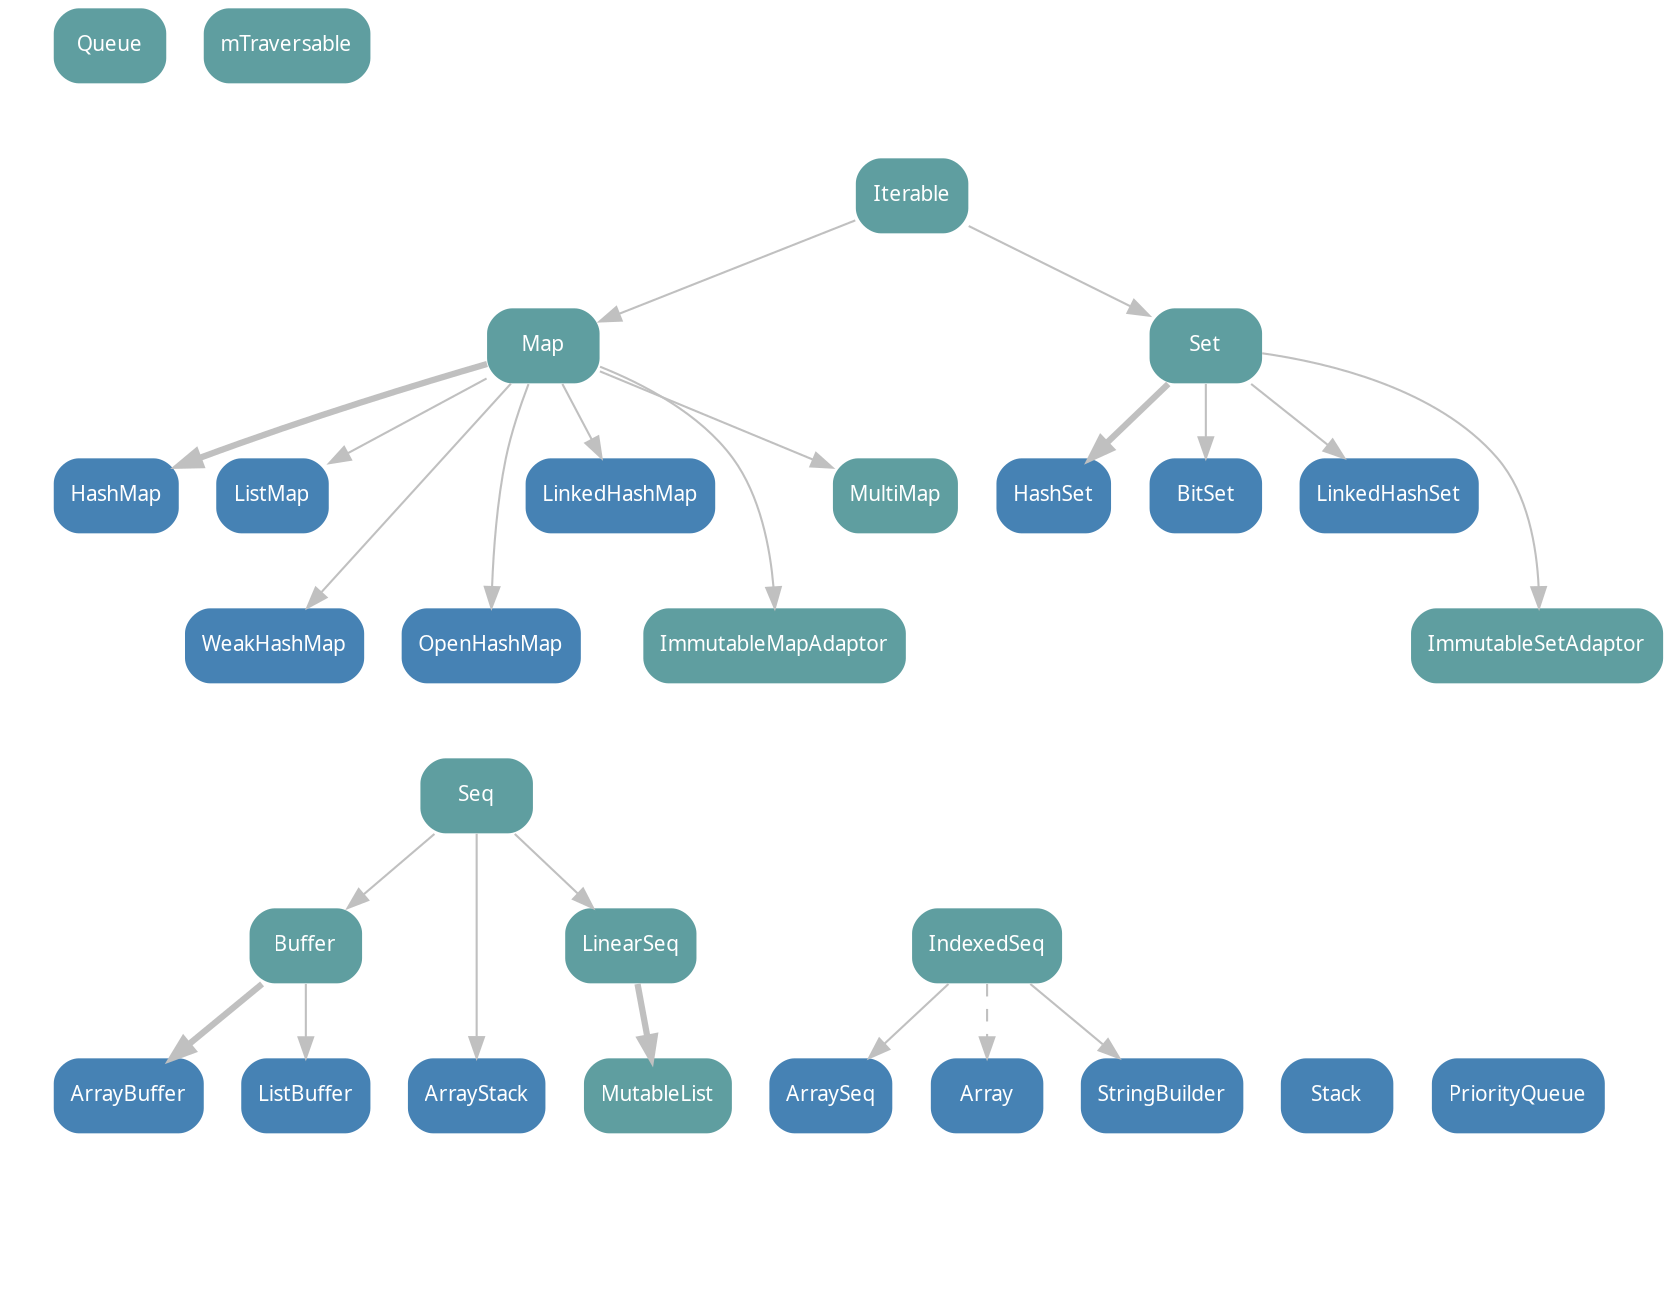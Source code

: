 // dot graphs for the Scala 2.13 Collections API
// package scala.collection.mutable
// (C) 2010 by Mathias

digraph "scala.collection.mutable" {
  bgcolor=transparent
  dpi=68

  // layout help
  node [shape=point, style=invis]
  edge [style=invis]
  Level0 -> Level1 -> Level2 -> Level3 -> Level4 -> Level5 -> Level6 -> Level7 -> Level8 -> Level9

  // node definitions
  node [shape=box, style="rounded, filled", fontname=tahoma, fontsize=10, fontcolor=white, color=none, fillcolor=cadetblue]
  mIterable [label="Iterable", URL="http://www.scala-lang.org/api/current/scala/collection/mutable/Iterable.html"]
    mMap [label="Map", URL="http://www.scala-lang.org/api/current/scala/collection/mutable/Map.html"]
      mHashMap [fillcolor="steelblue", label="HashMap", URL="http://www.scala-lang.org/api/current/scala/collection/mutable/HashMap.html"]
      mListMap [fillcolor="steelblue", label="HashMap", URL="http://www.scala-lang.org/api/current/scala/collection/mutable/ListMap.html"]
      WeakHashMap [fillcolor="steelblue", URL="http://www.scala-lang.org/api/current/scala/collection/mutable/WeakHashMap.html"]
      OpenHashMap [fillcolor="steelblue", URL="http://www.scala-lang.org/api/current/scala/collection/mutable/OpenHashMap.html"]
      LinkedHashMap [fillcolor="steelblue",URL="http://www.scala-lang.org/api/current/scala/collection/mutable/LinkedHashMap.html"]
      mListMap [fillcolor="steelblue", label="ListMap", URL="http://www.scala-lang.org/api/current/scala/collection/mutable/ListMap.html"]
    mSeq [label="Seq", URL="http://www.scala-lang.org/api/current/scala/collection/mutable/Seq.html"]
      mIndexedSeq [label="IndexedSeq", URL="http://www.scala-lang.org/api/current/scala/collection/mutable/IndexedSeq.html"]
        ArrayBuffer [fillcolor="steelblue", URL="http://www.scala-lang.org/api/current/scala/collection/mutable/ArrayBuffer.html"] // also a Buffer
        ArraySeq [fillcolor="steelblue", URL="http://www.scala-lang.org/api/current/scala/collection/mutable/ArraySeq.html"]
        Array [fillcolor="steelblue", URL="http://www.scala-lang.org/api/current/scala/Array.html"]
        StringBuilder [fillcolor="steelblue", URL="http://www.scala-lang.org/api/current/scala/collection/mutable/StringBuilder.html"]
      Buffer [URL="http://www.scala-lang.org/api/current/scala/collection/mutable/Buffer.html"]
        ListBuffer [fillcolor="steelblue", URL="http://www.scala-lang.org/api/current/scala/collection/mutable/ListBuffer.html"]
      mStack [fillcolor="steelblue", label="Stack", URL="http://www.scala-lang.org/api/current/scala/collection/mutable/Stack.html"]
      ArrayStack [fillcolor="steelblue", URL="http://www.scala-lang.org/api/current/scala/collection/mutable/ArrayStack.html"]
      PriorityQueue [fillcolor="steelblue", URL="http://www.scala-lang.org/api/current/scala/collection/mutable/PriorityQueue.html"]
        mLinearSeq [label="LinearSeq", URL="http://www.scala-lang.org/api/current/scala/collection/immutable/LinearSeq.html"]
          mQueue [label="Queue", URL="http://www.scala-lang.org/api/current/scala/collection/mutable/Queue.html"]
    mSet [label="Set", URL="http://www.scala-lang.org/api/current/scala/collection/mutable/Set.html"]
      mHashSet [fillcolor="steelblue", label="HashSet", URL="http://www.scala-lang.org/api/current/scala/collection/mutable/HashSet.html"]
      mBitSet [fillcolor="steelblue", label="BitSet", URL="http://www.scala-lang.org/api/current/scala/collection/mutable/BitSet.html"]
      LinkedHashSet [fillcolor="steelblue", URL="http://www.scala-lang.org/api/current/scala/collection/mutable/LinkedHashSet.html"]

  // layout help
  { rank=same; Level0; mTraversable }
  { rank=same; Level1; mIterable }
  { rank=same; Level2; mSet; mMap }
  { rank=same; Level3; }
  { rank=same; Level4; ImmutableSetAdaptor; WeakHashMap; OpenHashMap; ImmutableMapAdaptor }
  { rank=same; Level5; mSeq }
  { rank=same; Level6; }
  { rank=same; Level7; ArraySeq; mStack; ArrayStack; PriorityQueue }

  // edge definitions
  edge [style=solid, color=gray]
  mIndexedSeq -> ArraySeq
  mIndexedSeq -> Array [style=dashed, URL="http://www.scala-lang.org/api/current/scala/collection/mutable/ArrayOps.html"]
  mIndexedSeq -> StringBuilder
  mSeq -> mLinearSeq
  mLinearSeq -> MutableList [penwidth=3]
  mSeq -> Buffer
  Buffer -> ArrayBuffer [penwidth=3]
  Buffer -> ListBuffer
  mSeq -> ArrayStack
  mIterable -> mSet
  mSet -> mHashSet [penwidth=3]
  mSet -> mBitSet
  mSet -> LinkedHashSet
  mSet -> ImmutableSetAdaptor
  mIterable -> mMap
  mMap -> mHashMap [penwidth=3]
  mMap -> WeakHashMap
  mMap -> OpenHashMap
  mMap -> LinkedHashMap
  mMap -> mListMap
  mMap -> MultiMap
  mMap -> ImmutableMapAdaptor
}
